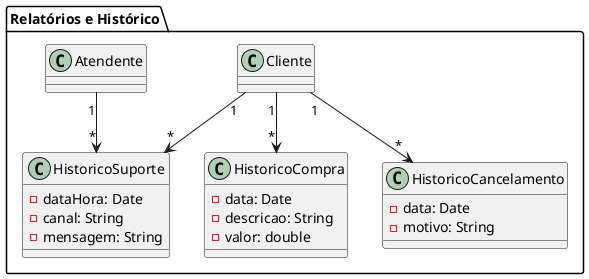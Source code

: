 @startuml historico_relatorios

package "Relatórios e Histórico" {
  class HistoricoCompra {
    - data: Date
    - descricao: String
    - valor: double
  }

  class HistoricoCancelamento {
    - data: Date
    - motivo: String
  }

  class HistoricoSuporte {
    - dataHora: Date
    - canal: String
    - mensagem: String
  }

  ' Relacionamentos
  Cliente "1" --> "*" HistoricoCompra
  Cliente "1" --> "*" HistoricoCancelamento
  Cliente "1" --> "*" HistoricoSuporte
  Atendente "1" --> "*" HistoricoSuporte
}

@enduml
